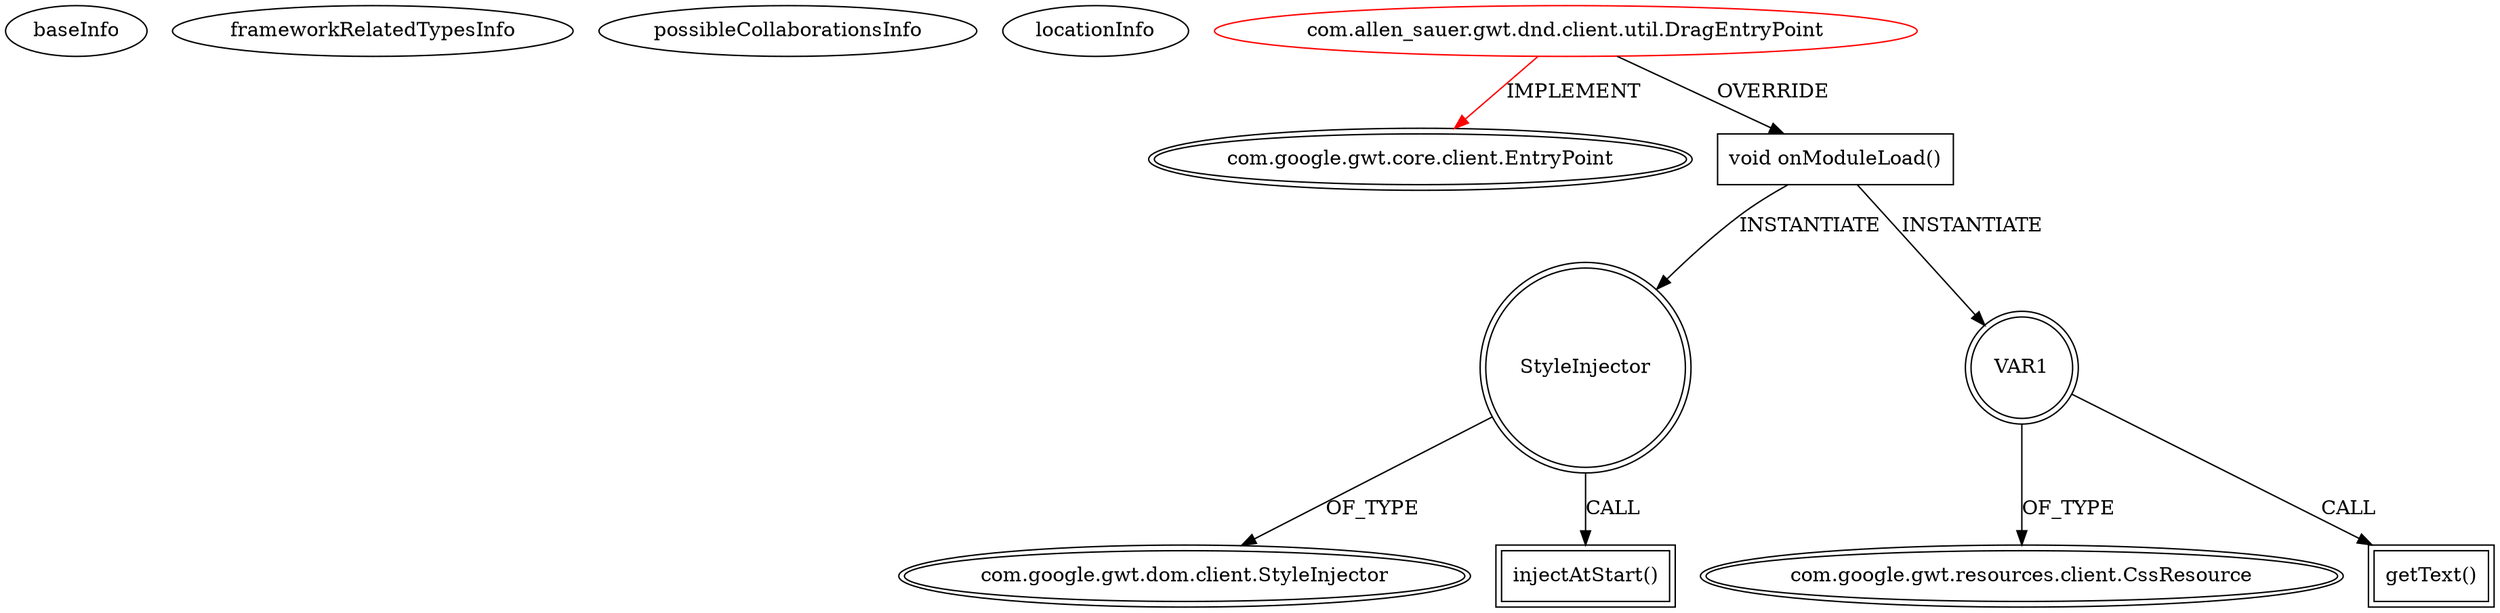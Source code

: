 digraph {
baseInfo[graphId=3684,category="extension_graph",isAnonymous=false,possibleRelation=false]
frameworkRelatedTypesInfo[0="com.google.gwt.core.client.EntryPoint"]
possibleCollaborationsInfo[]
locationInfo[projectName="mansiT-UiBinder",filePath="/mansiT-UiBinder/UiBinder-master/uibinder/src/com/allen_sauer/gwt/dnd/client/util/DragEntryPoint.java",contextSignature="DragEntryPoint",graphId="3684"]
0[label="com.allen_sauer.gwt.dnd.client.util.DragEntryPoint",vertexType="ROOT_CLIENT_CLASS_DECLARATION",isFrameworkType=false,color=red]
1[label="com.google.gwt.core.client.EntryPoint",vertexType="FRAMEWORK_INTERFACE_TYPE",isFrameworkType=true,peripheries=2]
2[label="void onModuleLoad()",vertexType="OVERRIDING_METHOD_DECLARATION",isFrameworkType=false,shape=box]
3[label="StyleInjector",vertexType="VARIABLE_EXPRESION",isFrameworkType=true,peripheries=2,shape=circle]
5[label="com.google.gwt.dom.client.StyleInjector",vertexType="FRAMEWORK_CLASS_TYPE",isFrameworkType=true,peripheries=2]
4[label="injectAtStart()",vertexType="INSIDE_CALL",isFrameworkType=true,peripheries=2,shape=box]
6[label="VAR1",vertexType="VARIABLE_EXPRESION",isFrameworkType=true,peripheries=2,shape=circle]
8[label="com.google.gwt.resources.client.CssResource",vertexType="FRAMEWORK_INTERFACE_TYPE",isFrameworkType=true,peripheries=2]
7[label="getText()",vertexType="INSIDE_CALL",isFrameworkType=true,peripheries=2,shape=box]
0->1[label="IMPLEMENT",color=red]
0->2[label="OVERRIDE"]
2->3[label="INSTANTIATE"]
3->5[label="OF_TYPE"]
3->4[label="CALL"]
2->6[label="INSTANTIATE"]
6->8[label="OF_TYPE"]
6->7[label="CALL"]
}
